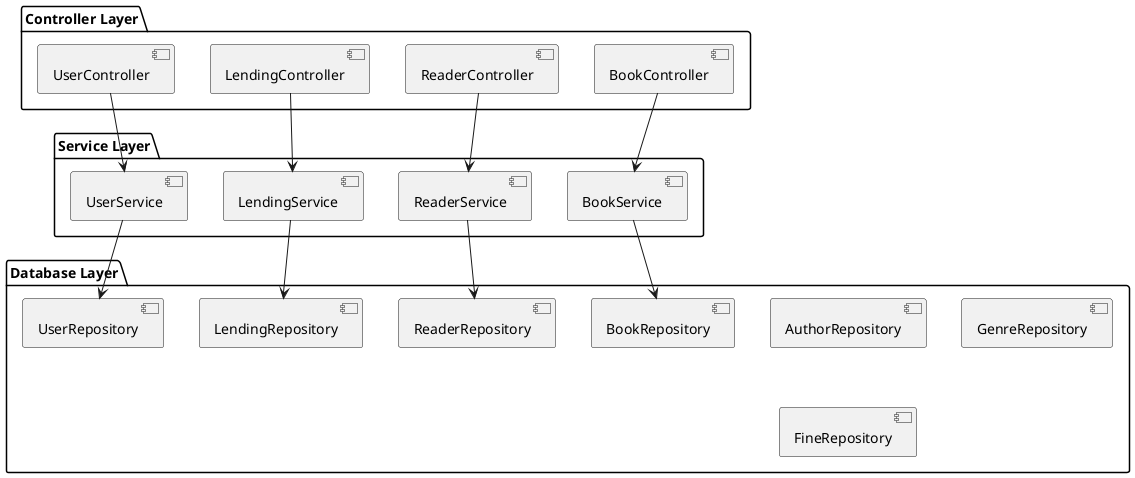 @startuml MySQL_Component_Diagram

package "Database Layer" {
    [BookRepository]
    [ReaderRepository]
    [LendingRepository]
    [AuthorRepository]
    [GenreRepository]
    [FineRepository]
    [UserRepository]
}

package "Service Layer" {
    [BookService]
    [ReaderService]
    [LendingService]
    [UserService]
}

package "Controller Layer" {
    [BookController]
    [ReaderController]
    [LendingController]
    [UserController]
}

[BookController] --> [BookService]
[ReaderController] --> [ReaderService]
[LendingController] --> [LendingService]
[UserController] --> [UserService]

[BookService] --> [BookRepository]
[ReaderService] --> [ReaderRepository]
[LendingService] --> [LendingRepository]
[UserService] --> [UserRepository]

@enduml
